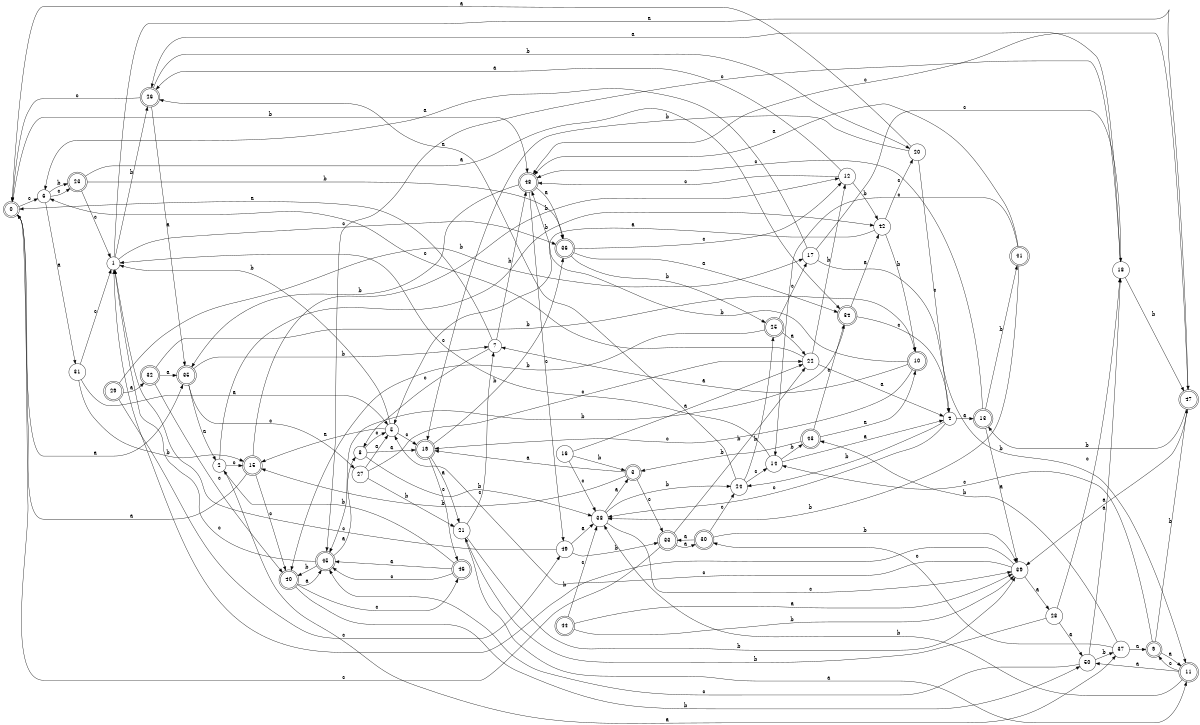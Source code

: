 digraph n41_4 {
__start0 [label="" shape="none"];

rankdir=LR;
size="8,5";

s0 [style="rounded,filled", color="black", fillcolor="white" shape="doublecircle", label="0"];
s1 [style="filled", color="black", fillcolor="white" shape="circle", label="1"];
s2 [style="filled", color="black", fillcolor="white" shape="circle", label="2"];
s3 [style="rounded,filled", color="black", fillcolor="white" shape="doublecircle", label="3"];
s4 [style="filled", color="black", fillcolor="white" shape="circle", label="4"];
s5 [style="filled", color="black", fillcolor="white" shape="circle", label="5"];
s6 [style="filled", color="black", fillcolor="white" shape="circle", label="6"];
s7 [style="filled", color="black", fillcolor="white" shape="circle", label="7"];
s8 [style="filled", color="black", fillcolor="white" shape="circle", label="8"];
s9 [style="rounded,filled", color="black", fillcolor="white" shape="doublecircle", label="9"];
s10 [style="rounded,filled", color="black", fillcolor="white" shape="doublecircle", label="10"];
s11 [style="rounded,filled", color="black", fillcolor="white" shape="doublecircle", label="11"];
s12 [style="filled", color="black", fillcolor="white" shape="circle", label="12"];
s13 [style="rounded,filled", color="black", fillcolor="white" shape="doublecircle", label="13"];
s14 [style="filled", color="black", fillcolor="white" shape="circle", label="14"];
s15 [style="rounded,filled", color="black", fillcolor="white" shape="doublecircle", label="15"];
s16 [style="filled", color="black", fillcolor="white" shape="circle", label="16"];
s17 [style="filled", color="black", fillcolor="white" shape="circle", label="17"];
s18 [style="filled", color="black", fillcolor="white" shape="circle", label="18"];
s19 [style="rounded,filled", color="black", fillcolor="white" shape="doublecircle", label="19"];
s20 [style="filled", color="black", fillcolor="white" shape="circle", label="20"];
s21 [style="filled", color="black", fillcolor="white" shape="circle", label="21"];
s22 [style="filled", color="black", fillcolor="white" shape="circle", label="22"];
s23 [style="rounded,filled", color="black", fillcolor="white" shape="doublecircle", label="23"];
s24 [style="filled", color="black", fillcolor="white" shape="circle", label="24"];
s25 [style="rounded,filled", color="black", fillcolor="white" shape="doublecircle", label="25"];
s26 [style="rounded,filled", color="black", fillcolor="white" shape="doublecircle", label="26"];
s27 [style="filled", color="black", fillcolor="white" shape="circle", label="27"];
s28 [style="filled", color="black", fillcolor="white" shape="circle", label="28"];
s29 [style="rounded,filled", color="black", fillcolor="white" shape="doublecircle", label="29"];
s30 [style="rounded,filled", color="black", fillcolor="white" shape="doublecircle", label="30"];
s31 [style="filled", color="black", fillcolor="white" shape="circle", label="31"];
s32 [style="rounded,filled", color="black", fillcolor="white" shape="doublecircle", label="32"];
s33 [style="rounded,filled", color="black", fillcolor="white" shape="doublecircle", label="33"];
s34 [style="rounded,filled", color="black", fillcolor="white" shape="doublecircle", label="34"];
s35 [style="rounded,filled", color="black", fillcolor="white" shape="doublecircle", label="35"];
s36 [style="rounded,filled", color="black", fillcolor="white" shape="doublecircle", label="36"];
s37 [style="filled", color="black", fillcolor="white" shape="circle", label="37"];
s38 [style="filled", color="black", fillcolor="white" shape="circle", label="38"];
s39 [style="filled", color="black", fillcolor="white" shape="circle", label="39"];
s40 [style="rounded,filled", color="black", fillcolor="white" shape="doublecircle", label="40"];
s41 [style="rounded,filled", color="black", fillcolor="white" shape="doublecircle", label="41"];
s42 [style="filled", color="black", fillcolor="white" shape="circle", label="42"];
s43 [style="rounded,filled", color="black", fillcolor="white" shape="doublecircle", label="43"];
s44 [style="rounded,filled", color="black", fillcolor="white" shape="doublecircle", label="44"];
s45 [style="rounded,filled", color="black", fillcolor="white" shape="doublecircle", label="45"];
s46 [style="rounded,filled", color="black", fillcolor="white" shape="doublecircle", label="46"];
s47 [style="rounded,filled", color="black", fillcolor="white" shape="doublecircle", label="47"];
s48 [style="rounded,filled", color="black", fillcolor="white" shape="doublecircle", label="48"];
s49 [style="filled", color="black", fillcolor="white" shape="circle", label="49"];
s50 [style="filled", color="black", fillcolor="white" shape="circle", label="50"];
s0 -> s35 [label="a"];
s0 -> s48 [label="b"];
s0 -> s6 [label="c"];
s1 -> s47 [label="a"];
s1 -> s26 [label="b"];
s1 -> s36 [label="c"];
s2 -> s37 [label="a"];
s2 -> s42 [label="b"];
s2 -> s15 [label="c"];
s3 -> s19 [label="a"];
s3 -> s15 [label="b"];
s3 -> s33 [label="c"];
s4 -> s13 [label="a"];
s4 -> s24 [label="b"];
s4 -> s38 [label="c"];
s5 -> s15 [label="a"];
s5 -> s1 [label="b"];
s5 -> s19 [label="c"];
s6 -> s31 [label="a"];
s6 -> s23 [label="b"];
s6 -> s23 [label="c"];
s7 -> s0 [label="a"];
s7 -> s48 [label="b"];
s7 -> s8 [label="c"];
s8 -> s19 [label="a"];
s8 -> s38 [label="b"];
s8 -> s5 [label="c"];
s9 -> s11 [label="a"];
s9 -> s47 [label="b"];
s9 -> s14 [label="c"];
s10 -> s7 [label="a"];
s10 -> s48 [label="b"];
s10 -> s19 [label="c"];
s11 -> s50 [label="a"];
s11 -> s38 [label="b"];
s11 -> s9 [label="c"];
s12 -> s26 [label="a"];
s12 -> s42 [label="b"];
s12 -> s48 [label="c"];
s13 -> s39 [label="a"];
s13 -> s41 [label="b"];
s13 -> s48 [label="c"];
s14 -> s4 [label="a"];
s14 -> s43 [label="b"];
s14 -> s1 [label="c"];
s15 -> s0 [label="a"];
s15 -> s12 [label="b"];
s15 -> s40 [label="c"];
s16 -> s22 [label="a"];
s16 -> s3 [label="b"];
s16 -> s38 [label="c"];
s17 -> s6 [label="a"];
s17 -> s11 [label="b"];
s17 -> s18 [label="c"];
s18 -> s26 [label="a"];
s18 -> s47 [label="b"];
s18 -> s45 [label="c"];
s19 -> s21 [label="a"];
s19 -> s36 [label="b"];
s19 -> s46 [label="c"];
s20 -> s0 [label="a"];
s20 -> s19 [label="b"];
s20 -> s4 [label="c"];
s21 -> s11 [label="a"];
s21 -> s39 [label="b"];
s21 -> s7 [label="c"];
s22 -> s4 [label="a"];
s22 -> s12 [label="b"];
s22 -> s6 [label="c"];
s23 -> s34 [label="a"];
s23 -> s36 [label="b"];
s23 -> s1 [label="c"];
s24 -> s26 [label="a"];
s24 -> s25 [label="b"];
s24 -> s14 [label="c"];
s25 -> s22 [label="a"];
s25 -> s40 [label="b"];
s25 -> s17 [label="c"];
s26 -> s35 [label="a"];
s26 -> s20 [label="b"];
s26 -> s0 [label="c"];
s27 -> s5 [label="a"];
s27 -> s21 [label="b"];
s27 -> s22 [label="c"];
s28 -> s50 [label="a"];
s28 -> s21 [label="b"];
s28 -> s18 [label="c"];
s29 -> s32 [label="a"];
s29 -> s17 [label="b"];
s29 -> s49 [label="c"];
s30 -> s33 [label="a"];
s30 -> s39 [label="b"];
s30 -> s24 [label="c"];
s31 -> s5 [label="a"];
s31 -> s15 [label="b"];
s31 -> s1 [label="c"];
s32 -> s35 [label="a"];
s32 -> s10 [label="b"];
s32 -> s40 [label="c"];
s33 -> s30 [label="a"];
s33 -> s22 [label="b"];
s33 -> s0 [label="c"];
s34 -> s42 [label="a"];
s34 -> s45 [label="b"];
s34 -> s4 [label="c"];
s35 -> s2 [label="a"];
s35 -> s7 [label="b"];
s35 -> s27 [label="c"];
s36 -> s34 [label="a"];
s36 -> s25 [label="b"];
s36 -> s12 [label="c"];
s37 -> s9 [label="a"];
s37 -> s43 [label="b"];
s37 -> s30 [label="c"];
s38 -> s3 [label="a"];
s38 -> s24 [label="b"];
s38 -> s39 [label="c"];
s39 -> s28 [label="a"];
s39 -> s1 [label="b"];
s39 -> s5 [label="c"];
s40 -> s45 [label="a"];
s40 -> s50 [label="b"];
s40 -> s46 [label="c"];
s41 -> s48 [label="a"];
s41 -> s38 [label="b"];
s41 -> s14 [label="c"];
s42 -> s5 [label="a"];
s42 -> s10 [label="b"];
s42 -> s20 [label="c"];
s43 -> s10 [label="a"];
s43 -> s3 [label="b"];
s43 -> s34 [label="c"];
s44 -> s39 [label="a"];
s44 -> s39 [label="b"];
s44 -> s38 [label="c"];
s45 -> s8 [label="a"];
s45 -> s40 [label="b"];
s45 -> s1 [label="c"];
s46 -> s45 [label="a"];
s46 -> s2 [label="b"];
s46 -> s45 [label="c"];
s47 -> s39 [label="a"];
s47 -> s13 [label="b"];
s47 -> s48 [label="c"];
s48 -> s36 [label="a"];
s48 -> s35 [label="b"];
s48 -> s49 [label="c"];
s49 -> s38 [label="a"];
s49 -> s33 [label="b"];
s49 -> s1 [label="c"];
s50 -> s18 [label="a"];
s50 -> s37 [label="b"];
s50 -> s45 [label="c"];

}